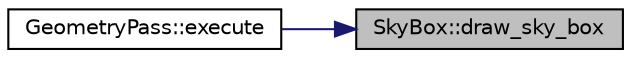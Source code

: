digraph "SkyBox::draw_sky_box"
{
 // INTERACTIVE_SVG=YES
 // LATEX_PDF_SIZE
  bgcolor="transparent";
  edge [fontname="Helvetica",fontsize="10",labelfontname="Helvetica",labelfontsize="10"];
  node [fontname="Helvetica",fontsize="10",shape=record];
  rankdir="RL";
  Node1 [label="SkyBox::draw_sky_box",height=0.2,width=0.4,color="black", fillcolor="grey75", style="filled", fontcolor="black",tooltip=" "];
  Node1 -> Node2 [dir="back",color="midnightblue",fontsize="10",style="solid",fontname="Helvetica"];
  Node2 [label="GeometryPass::execute",height=0.2,width=0.4,color="black",URL="$df/d74/class_geometry_pass.html#a6a34e55efa6ef571a8e5f5e55b28813c",tooltip=" "];
}
